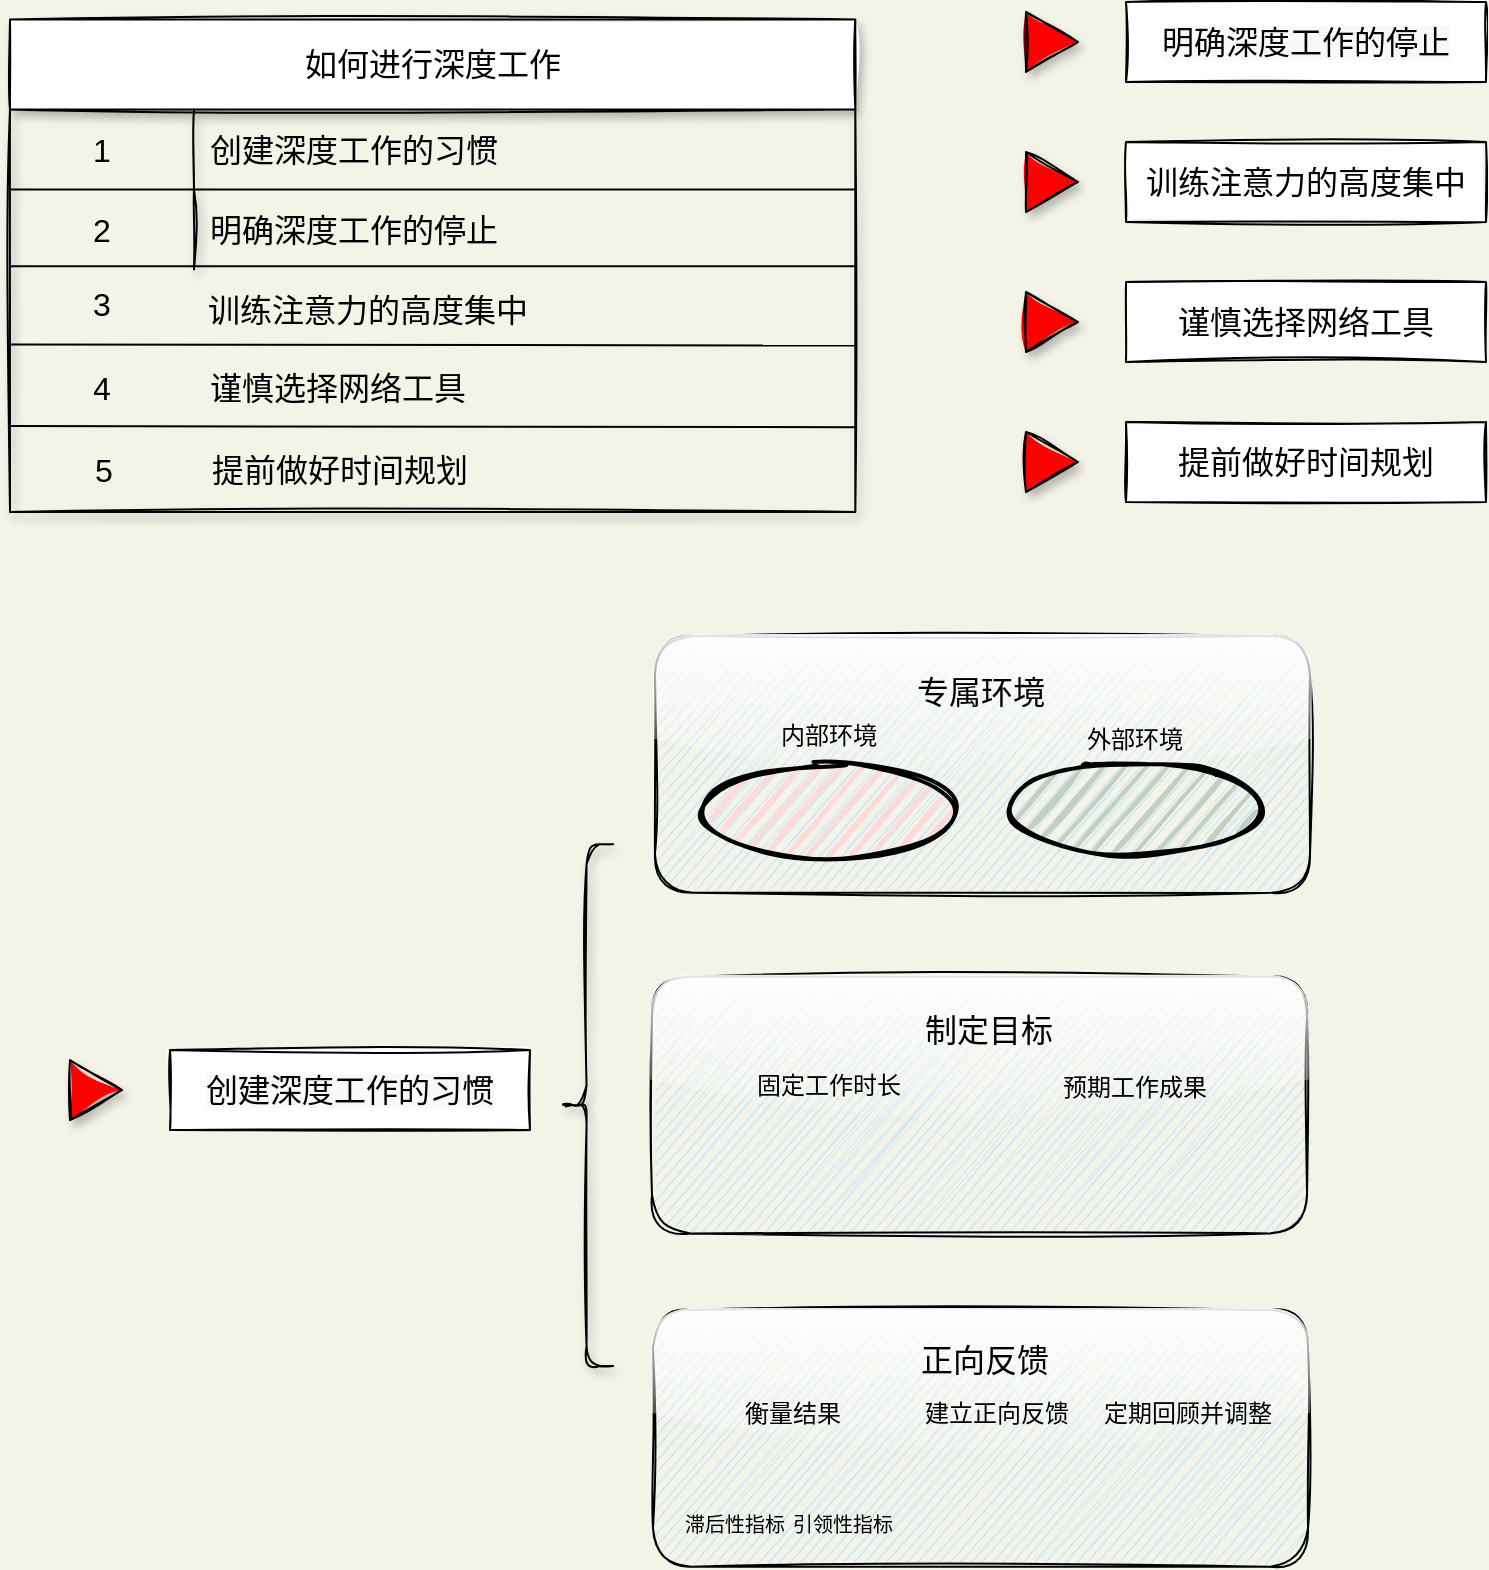 <mxfile version="14.2.6" type="github">
  <diagram id="ac4Dt_KBg5GD50gWV8oC" name="第 1 页">
    <mxGraphModel dx="1188" dy="667" grid="1" gridSize="10" guides="1" tooltips="1" connect="1" arrows="1" fold="1" page="1" pageScale="1" pageWidth="1169" pageHeight="827" background="#F4F3E8" math="0" shadow="0">
      <root>
        <mxCell id="0" />
        <mxCell id="1" parent="0" />
        <mxCell id="qWEY_5Er5nwBZzaI58Md-27" value="" style="group;" vertex="1" connectable="0" parent="1">
          <mxGeometry x="100" y="30" width="430" height="241" as="geometry" />
        </mxCell>
        <mxCell id="qWEY_5Er5nwBZzaI58Md-10" value="&lt;span style=&quot;font-weight: 400; font-size: 16px;&quot;&gt;如何进行深度工作&lt;/span&gt;" style="shape=table;html=1;whiteSpace=wrap;startSize=45;container=1;collapsible=0;childLayout=tableLayout;fixedRows=1;rowLines=0;fontStyle=1;align=center;shadow=1;sketch=1;fontSize=16;swimlaneFillColor=none;fillColor=#FFFFFF;" vertex="1" parent="qWEY_5Er5nwBZzaI58Md-27">
          <mxGeometry y="-5.239" width="422.661" height="246.239" as="geometry" />
        </mxCell>
        <mxCell id="qWEY_5Er5nwBZzaI58Md-11" value="" style="shape=partialRectangle;html=1;whiteSpace=wrap;collapsible=0;dropTarget=0;pointerEvents=0;fillColor=none;top=0;left=0;bottom=1;right=0;points=[[0,0.5],[1,0.5]];portConstraint=eastwest;fontSize=16;" vertex="1" parent="qWEY_5Er5nwBZzaI58Md-10">
          <mxGeometry y="45" width="422.661" height="40" as="geometry" />
        </mxCell>
        <mxCell id="qWEY_5Er5nwBZzaI58Md-12" value="1" style="shape=partialRectangle;html=1;whiteSpace=wrap;connectable=0;fillColor=none;top=0;left=0;bottom=0;right=0;overflow=hidden;fontSize=16;" vertex="1" parent="qWEY_5Er5nwBZzaI58Md-11">
          <mxGeometry width="92" height="40" as="geometry" />
        </mxCell>
        <mxCell id="qWEY_5Er5nwBZzaI58Md-13" value="创建深度工作的习惯" style="shape=partialRectangle;html=1;whiteSpace=wrap;connectable=0;fillColor=none;top=0;left=0;bottom=0;right=0;align=left;spacingLeft=6;overflow=hidden;fontSize=16;" vertex="1" parent="qWEY_5Er5nwBZzaI58Md-11">
          <mxGeometry x="92" width="331" height="40" as="geometry" />
        </mxCell>
        <mxCell id="qWEY_5Er5nwBZzaI58Md-14" value="" style="shape=partialRectangle;html=1;whiteSpace=wrap;collapsible=0;dropTarget=0;pointerEvents=0;fillColor=none;top=0;left=0;bottom=0;right=0;points=[[0,0.5],[1,0.5]];portConstraint=eastwest;fontSize=16;" vertex="1" parent="qWEY_5Er5nwBZzaI58Md-10">
          <mxGeometry y="85" width="422.661" height="40" as="geometry" />
        </mxCell>
        <mxCell id="qWEY_5Er5nwBZzaI58Md-15" value="2" style="shape=partialRectangle;html=1;whiteSpace=wrap;connectable=0;fillColor=none;top=0;left=0;bottom=0;right=0;overflow=hidden;fontSize=16;" vertex="1" parent="qWEY_5Er5nwBZzaI58Md-14">
          <mxGeometry width="92" height="40" as="geometry" />
        </mxCell>
        <mxCell id="qWEY_5Er5nwBZzaI58Md-16" value="明确深度工作的停止" style="shape=partialRectangle;html=1;whiteSpace=wrap;connectable=0;fillColor=none;top=0;left=0;bottom=0;right=0;align=left;spacingLeft=6;overflow=hidden;fontSize=16;" vertex="1" parent="qWEY_5Er5nwBZzaI58Md-14">
          <mxGeometry x="92" width="331" height="40" as="geometry" />
        </mxCell>
        <mxCell id="qWEY_5Er5nwBZzaI58Md-20" value="" style="endArrow=none;html=1;fontSize=16;" edge="1" parent="qWEY_5Er5nwBZzaI58Md-27">
          <mxGeometry width="50" height="50" relative="1" as="geometry">
            <mxPoint y="118.09" as="sourcePoint" />
            <mxPoint x="423" y="118.09" as="targetPoint" />
          </mxGeometry>
        </mxCell>
        <mxCell id="qWEY_5Er5nwBZzaI58Md-21" value="" style="endArrow=none;html=1;entryX=1.006;entryY=1.067;entryDx=0;entryDy=0;entryPerimeter=0;fontSize=16;" edge="1" parent="qWEY_5Er5nwBZzaI58Md-27">
          <mxGeometry width="50" height="50" relative="1" as="geometry">
            <mxPoint y="157.211" as="sourcePoint" />
            <mxPoint x="423" y="157.76" as="targetPoint" />
          </mxGeometry>
        </mxCell>
        <mxCell id="qWEY_5Er5nwBZzaI58Md-23" value="谨慎选择网络工具" style="shape=partialRectangle;html=1;whiteSpace=wrap;connectable=0;fillColor=none;top=0;left=0;bottom=0;right=0;align=left;spacingLeft=6;overflow=hidden;fontSize=16;" vertex="1" parent="qWEY_5Er5nwBZzaI58Md-27">
          <mxGeometry x="92.218" y="160.306" width="328.21" height="38.053" as="geometry" />
        </mxCell>
        <mxCell id="qWEY_5Er5nwBZzaI58Md-24" value="" style="endArrow=none;html=1;entryX=1.006;entryY=1.067;entryDx=0;entryDy=0;entryPerimeter=0;fontSize=16;" edge="1" parent="qWEY_5Er5nwBZzaI58Md-27">
          <mxGeometry width="50" height="50" relative="1" as="geometry">
            <mxPoint y="198.056" as="sourcePoint" />
            <mxPoint x="423" y="198.605" as="targetPoint" />
          </mxGeometry>
        </mxCell>
        <mxCell id="qWEY_5Er5nwBZzaI58Md-26" value="提前做好时间规划" style="shape=partialRectangle;html=1;whiteSpace=wrap;connectable=0;fillColor=none;top=0;left=0;bottom=0;right=0;align=left;spacingLeft=6;overflow=hidden;fontSize=16;" vertex="1" parent="qWEY_5Er5nwBZzaI58Md-27">
          <mxGeometry x="92.798" y="201.337" width="328.21" height="38.053" as="geometry" />
        </mxCell>
        <mxCell id="qWEY_5Er5nwBZzaI58Md-33" value="训练注意力的高度集中" style="shape=partialRectangle;html=1;whiteSpace=wrap;connectable=0;fillColor=none;top=0;left=0;bottom=0;right=0;align=left;spacingLeft=6;overflow=hidden;fontSize=16;" vertex="1" parent="qWEY_5Er5nwBZzaI58Md-27">
          <mxGeometry x="91.025" y="119.39" width="328.588" height="41.913" as="geometry" />
        </mxCell>
        <mxCell id="qWEY_5Er5nwBZzaI58Md-28" value="3" style="shape=partialRectangle;html=1;whiteSpace=wrap;connectable=0;fillColor=none;top=0;left=0;bottom=0;right=0;overflow=hidden;fontSize=16;" vertex="1" parent="qWEY_5Er5nwBZzaI58Md-27">
          <mxGeometry x="-0.996" y="117.963" width="94.449" height="38.053" as="geometry" />
        </mxCell>
        <mxCell id="qWEY_5Er5nwBZzaI58Md-22" value="4" style="shape=partialRectangle;html=1;whiteSpace=wrap;connectable=0;fillColor=none;top=0;left=0;bottom=0;right=0;overflow=hidden;fontSize=16;" vertex="1" parent="qWEY_5Er5nwBZzaI58Md-27">
          <mxGeometry x="-0.997" y="160.311" width="94.449" height="38.053" as="geometry" />
        </mxCell>
        <mxCell id="qWEY_5Er5nwBZzaI58Md-25" value="5" style="shape=partialRectangle;html=1;whiteSpace=wrap;connectable=0;fillColor=none;top=0;left=0;bottom=0;right=0;overflow=hidden;fontSize=16;" vertex="1" parent="qWEY_5Er5nwBZzaI58Md-27">
          <mxGeometry x="0.003" y="201.367" width="94.449" height="38.053" as="geometry" />
        </mxCell>
        <mxCell id="qWEY_5Er5nwBZzaI58Md-41" value="" style="group" vertex="1" connectable="0" parent="1">
          <mxGeometry x="130" y="540" width="230" height="40" as="geometry" />
        </mxCell>
        <mxCell id="qWEY_5Er5nwBZzaI58Md-1" value="&lt;meta charset=&quot;utf-8&quot;&gt;&lt;span style=&quot;color: rgb(0, 0, 0); font-family: helvetica; font-size: 16px; font-style: normal; font-weight: 400; letter-spacing: normal; text-align: left; text-indent: 0px; text-transform: none; word-spacing: 0px; background-color: rgb(248, 249, 250); display: inline; float: none;&quot;&gt;创建深度工作的习惯&lt;/span&gt;" style="whiteSpace=wrap;html=1;sketch=1;" vertex="1" parent="qWEY_5Er5nwBZzaI58Md-41">
          <mxGeometry x="50" width="180" height="40" as="geometry" />
        </mxCell>
        <mxCell id="qWEY_5Er5nwBZzaI58Md-5" value="" style="triangle;html=1;whiteSpace=wrap;sketch=1;shadow=1;fillStyle=solid;fillColor=#FF0000;" vertex="1" parent="qWEY_5Er5nwBZzaI58Md-41">
          <mxGeometry y="5" width="26" height="30" as="geometry" />
        </mxCell>
        <mxCell id="qWEY_5Er5nwBZzaI58Md-42" value="" style="group" vertex="1" connectable="0" parent="1">
          <mxGeometry x="608" y="16" width="230" height="40" as="geometry" />
        </mxCell>
        <mxCell id="qWEY_5Er5nwBZzaI58Md-43" value="&lt;span style=&quot;color: rgb(0 , 0 , 0) ; font-family: &amp;#34;helvetica&amp;#34; ; font-size: 16px ; font-style: normal ; font-weight: 400 ; letter-spacing: normal ; text-align: left ; text-indent: 0px ; text-transform: none ; word-spacing: 0px ; background-color: rgb(248 , 249 , 250) ; display: inline ; float: none&quot;&gt;明确深度工作的停止&lt;/span&gt;" style="whiteSpace=wrap;html=1;sketch=1;" vertex="1" parent="qWEY_5Er5nwBZzaI58Md-42">
          <mxGeometry x="50" width="180" height="40" as="geometry" />
        </mxCell>
        <mxCell id="qWEY_5Er5nwBZzaI58Md-44" value="" style="triangle;html=1;whiteSpace=wrap;sketch=1;shadow=1;fillStyle=solid;fillColor=#FF0000;" vertex="1" parent="qWEY_5Er5nwBZzaI58Md-42">
          <mxGeometry y="5" width="26" height="30" as="geometry" />
        </mxCell>
        <mxCell id="qWEY_5Er5nwBZzaI58Md-45" value="" style="group" vertex="1" connectable="0" parent="1">
          <mxGeometry x="608" y="86" width="230" height="40" as="geometry" />
        </mxCell>
        <mxCell id="qWEY_5Er5nwBZzaI58Md-46" value="&lt;span style=&quot;font-size: 16px ; text-align: left&quot;&gt;训练注意力的高度集中&lt;/span&gt;" style="whiteSpace=wrap;html=1;sketch=1;" vertex="1" parent="qWEY_5Er5nwBZzaI58Md-45">
          <mxGeometry x="50" width="180" height="40" as="geometry" />
        </mxCell>
        <mxCell id="qWEY_5Er5nwBZzaI58Md-47" value="" style="triangle;html=1;whiteSpace=wrap;sketch=1;shadow=1;fillStyle=solid;fillColor=#FF0000;" vertex="1" parent="qWEY_5Er5nwBZzaI58Md-45">
          <mxGeometry y="5" width="26" height="30" as="geometry" />
        </mxCell>
        <mxCell id="qWEY_5Er5nwBZzaI58Md-48" value="" style="group" vertex="1" connectable="0" parent="1">
          <mxGeometry x="608" y="156" width="230" height="40" as="geometry" />
        </mxCell>
        <mxCell id="qWEY_5Er5nwBZzaI58Md-49" value="&lt;span style=&quot;font-size: 16px ; text-align: left&quot;&gt;谨慎选择网络工具&lt;/span&gt;" style="whiteSpace=wrap;html=1;sketch=1;" vertex="1" parent="qWEY_5Er5nwBZzaI58Md-48">
          <mxGeometry x="50" width="180" height="40" as="geometry" />
        </mxCell>
        <mxCell id="qWEY_5Er5nwBZzaI58Md-50" value="" style="triangle;html=1;whiteSpace=wrap;sketch=1;shadow=1;fillStyle=solid;fillColor=#FF0000;" vertex="1" parent="qWEY_5Er5nwBZzaI58Md-48">
          <mxGeometry y="5" width="26" height="30" as="geometry" />
        </mxCell>
        <mxCell id="qWEY_5Er5nwBZzaI58Md-51" value="" style="group" vertex="1" connectable="0" parent="1">
          <mxGeometry x="608" y="226" width="230" height="40" as="geometry" />
        </mxCell>
        <mxCell id="qWEY_5Er5nwBZzaI58Md-52" value="&lt;span style=&quot;font-size: 16px ; text-align: left&quot;&gt;提前做好时间规划&lt;/span&gt;" style="whiteSpace=wrap;html=1;sketch=1;" vertex="1" parent="qWEY_5Er5nwBZzaI58Md-51">
          <mxGeometry x="50" width="180" height="40" as="geometry" />
        </mxCell>
        <mxCell id="qWEY_5Er5nwBZzaI58Md-53" value="" style="triangle;html=1;whiteSpace=wrap;sketch=1;shadow=1;fillStyle=solid;fillColor=#FF0000;" vertex="1" parent="qWEY_5Er5nwBZzaI58Md-51">
          <mxGeometry y="5" width="26" height="30" as="geometry" />
        </mxCell>
        <mxCell id="qWEY_5Er5nwBZzaI58Md-61" value="" style="group" vertex="1" connectable="0" parent="1">
          <mxGeometry x="380" y="420" width="390" height="280" as="geometry" />
        </mxCell>
        <mxCell id="qWEY_5Er5nwBZzaI58Md-54" value="" style="shape=curlyBracket;whiteSpace=wrap;html=1;rounded=1;shadow=1;sketch=1;fillColor=#FF0000;fontSize=16;direction=east;" vertex="1" parent="qWEY_5Er5nwBZzaI58Md-61">
          <mxGeometry x="-5" y="17.08" width="26.55" height="260.92" as="geometry" />
        </mxCell>
        <mxCell id="qWEY_5Er5nwBZzaI58Md-56" value="" style="whiteSpace=wrap;html=1;shadow=0;sketch=1;fontSize=16;rounded=1;glass=1;fillStyle=hachure;fillColor=#C2E4FF;" vertex="1" parent="qWEY_5Er5nwBZzaI58Md-61">
          <mxGeometry x="42.48" y="-87" width="327.52" height="128.35" as="geometry" />
        </mxCell>
        <mxCell id="qWEY_5Er5nwBZzaI58Md-72" value="" style="group" vertex="1" connectable="0" parent="qWEY_5Er5nwBZzaI58Md-61">
          <mxGeometry x="218" y="-23.34" width="129" height="45" as="geometry" />
        </mxCell>
        <mxCell id="qWEY_5Er5nwBZzaI58Md-73" value="" style="group" vertex="1" connectable="0" parent="qWEY_5Er5nwBZzaI58Md-72">
          <mxGeometry width="129" height="45" as="geometry" />
        </mxCell>
        <mxCell id="qWEY_5Er5nwBZzaI58Md-74" value="" style="ellipse;whiteSpace=wrap;html=1;strokeWidth=2;fillWeight=2;hachureGap=8;fillStyle=dots;sketch=1;rounded=1;shadow=0;glass=1;fontSize=16;fillColor=#C4D0BF;" vertex="1" parent="qWEY_5Er5nwBZzaI58Md-73">
          <mxGeometry width="129" height="45" as="geometry" />
        </mxCell>
        <mxCell id="qWEY_5Er5nwBZzaI58Md-80" value="" style="shape=image;html=1;verticalAlign=top;verticalLabelPosition=bottom;labelBackgroundColor=#ffffff;imageAspect=0;aspect=fixed;image=https://cdn0.iconfinder.com/data/icons/job-seeker/256/front_office_job_seeker_employee_unemployee_work-128.png;rounded=1;shadow=0;glass=1;sketch=1;fillColor=#C4D0BF;fontSize=16;" vertex="1" parent="qWEY_5Er5nwBZzaI58Md-73">
          <mxGeometry x="30" y="8.5" width="28" height="28" as="geometry" />
        </mxCell>
        <mxCell id="qWEY_5Er5nwBZzaI58Md-81" value="" style="shape=image;html=1;verticalAlign=top;verticalLabelPosition=bottom;labelBackgroundColor=#ffffff;imageAspect=0;aspect=fixed;image=https://cdn4.iconfinder.com/data/icons/business-and-finance-colorful-free-hand-drawn-set/100/money_dollars-128.png;rounded=1;shadow=0;glass=1;sketch=1;fillColor=#C4D0BF;fontSize=16;" vertex="1" parent="qWEY_5Er5nwBZzaI58Md-73">
          <mxGeometry x="71" y="8.5" width="28" height="28" as="geometry" />
        </mxCell>
        <mxCell id="qWEY_5Er5nwBZzaI58Md-78" value="&lt;font style=&quot;font-size: 12px&quot;&gt;外部环境&lt;/font&gt;" style="text;html=1;strokeColor=none;fillColor=none;align=center;verticalAlign=middle;whiteSpace=wrap;rounded=0;shadow=0;glass=1;sketch=1;fontSize=16;" vertex="1" parent="qWEY_5Er5nwBZzaI58Md-61">
          <mxGeometry x="243" y="-47.34" width="79" height="20" as="geometry" />
        </mxCell>
        <mxCell id="qWEY_5Er5nwBZzaI58Md-70" value="" style="group" vertex="1" connectable="0" parent="qWEY_5Er5nwBZzaI58Md-61">
          <mxGeometry x="65" y="-48.92" width="129" height="72" as="geometry" />
        </mxCell>
        <mxCell id="qWEY_5Er5nwBZzaI58Md-67" value="" style="group" vertex="1" connectable="0" parent="qWEY_5Er5nwBZzaI58Md-70">
          <mxGeometry y="27" width="129" height="45" as="geometry" />
        </mxCell>
        <mxCell id="qWEY_5Er5nwBZzaI58Md-66" value="" style="group" vertex="1" connectable="0" parent="qWEY_5Er5nwBZzaI58Md-67">
          <mxGeometry width="129" height="45" as="geometry" />
        </mxCell>
        <mxCell id="qWEY_5Er5nwBZzaI58Md-59" value="" style="ellipse;whiteSpace=wrap;html=1;strokeWidth=2;fillWeight=2;hachureGap=8;fillStyle=dots;sketch=1;rounded=1;shadow=0;glass=1;fontSize=16;fillColor=#FFDAD9;" vertex="1" parent="qWEY_5Er5nwBZzaI58Md-66">
          <mxGeometry width="129" height="45" as="geometry" />
        </mxCell>
        <mxCell id="qWEY_5Er5nwBZzaI58Md-62" value="" style="shape=image;html=1;verticalAlign=top;verticalLabelPosition=bottom;labelBackgroundColor=#ffffff;imageAspect=0;aspect=fixed;image=https://cdn2.iconfinder.com/data/icons/artificial-intelligence-6/64/ArtificialIntelligence1-128.png;rounded=1;shadow=0;glass=1;sketch=1;fillColor=#C4D0BF;fontSize=16;" vertex="1" parent="qWEY_5Er5nwBZzaI58Md-67">
          <mxGeometry x="13" y="8.69" width="27.63" height="27.63" as="geometry" />
        </mxCell>
        <mxCell id="qWEY_5Er5nwBZzaI58Md-63" value="" style="shape=image;html=1;verticalAlign=top;verticalLabelPosition=bottom;labelBackgroundColor=#ffffff;imageAspect=0;image=https://cdn3.iconfinder.com/data/icons/travelling-icon-set-ii-part/800/slippers-128.png;rounded=1;shadow=0;glass=1;sketch=1;fillColor=#C4D0BF;fontSize=16;aspect=fixed;" vertex="1" parent="qWEY_5Er5nwBZzaI58Md-67">
          <mxGeometry x="47.68" y="8.69" width="27.63" height="27.63" as="geometry" />
        </mxCell>
        <mxCell id="qWEY_5Er5nwBZzaI58Md-65" value="" style="shape=image;html=1;verticalAlign=top;verticalLabelPosition=bottom;labelBackgroundColor=#ffffff;imageAspect=0;aspect=fixed;image=https://cdn0.iconfinder.com/data/icons/infectious-pandemics-2/480/07-healthy-128.png;rounded=1;shadow=0;glass=1;sketch=1;fillColor=#C4D0BF;fontSize=16;" vertex="1" parent="qWEY_5Er5nwBZzaI58Md-67">
          <mxGeometry x="84" y="8.69" width="27.63" height="27.63" as="geometry" />
        </mxCell>
        <mxCell id="qWEY_5Er5nwBZzaI58Md-69" value="&lt;font style=&quot;font-size: 12px&quot;&gt;内部环境&lt;/font&gt;" style="text;html=1;strokeColor=none;fillColor=none;align=center;verticalAlign=middle;whiteSpace=wrap;rounded=0;shadow=0;glass=1;sketch=1;fontSize=16;" vertex="1" parent="qWEY_5Er5nwBZzaI58Md-70">
          <mxGeometry x="25" width="79" height="20" as="geometry" />
        </mxCell>
        <mxCell id="qWEY_5Er5nwBZzaI58Md-92" value="" style="whiteSpace=wrap;html=1;shadow=0;sketch=1;fontSize=16;rounded=1;glass=1;fillStyle=hachure;fillColor=#C2E4FF;" vertex="1" parent="qWEY_5Er5nwBZzaI58Md-61">
          <mxGeometry x="41" y="83.37" width="327.52" height="128.35" as="geometry" />
        </mxCell>
        <mxCell id="qWEY_5Er5nwBZzaI58Md-93" value="" style="shape=image;html=1;verticalAlign=top;verticalLabelPosition=bottom;labelBackgroundColor=#ffffff;imageAspect=0;aspect=fixed;image=https://cdn0.iconfinder.com/data/icons/business-collection-2027/60/time-passing-128.png;rounded=0;shadow=0;glass=0;sketch=1;fillColor=none;gradientColor=none;fontSize=16;fontColor=#000000;" vertex="1" parent="qWEY_5Er5nwBZzaI58Md-61">
          <mxGeometry x="109.5" y="154" width="40" height="40" as="geometry" />
        </mxCell>
        <mxCell id="qWEY_5Er5nwBZzaI58Md-94" value="&lt;font style=&quot;font-size: 16px&quot;&gt;制定目标&lt;br&gt;&lt;/font&gt;" style="text;html=1;strokeColor=none;fillColor=none;align=center;verticalAlign=middle;whiteSpace=wrap;rounded=0;shadow=0;glass=1;sketch=1;fontSize=16;" vertex="1" parent="qWEY_5Er5nwBZzaI58Md-61">
          <mxGeometry x="170" y="100" width="79" height="20" as="geometry" />
        </mxCell>
        <mxCell id="qWEY_5Er5nwBZzaI58Md-95" value="&lt;font style=&quot;font-size: 12px&quot;&gt;固定工作时长&lt;/font&gt;" style="text;html=1;strokeColor=none;fillColor=none;align=center;verticalAlign=middle;whiteSpace=wrap;rounded=0;shadow=0;glass=1;sketch=1;fontSize=16;" vertex="1" parent="qWEY_5Er5nwBZzaI58Md-61">
          <mxGeometry x="90" y="126.0" width="79" height="20" as="geometry" />
        </mxCell>
        <mxCell id="qWEY_5Er5nwBZzaI58Md-97" value="&lt;font style=&quot;font-size: 12px&quot;&gt;预期工作成果&lt;/font&gt;" style="text;html=1;strokeColor=none;fillColor=none;align=center;verticalAlign=middle;whiteSpace=wrap;rounded=0;shadow=0;glass=1;sketch=1;fontSize=16;" vertex="1" parent="qWEY_5Er5nwBZzaI58Md-61">
          <mxGeometry x="243" y="127" width="79" height="20" as="geometry" />
        </mxCell>
        <mxCell id="qWEY_5Er5nwBZzaI58Md-105" value="" style="shape=image;html=1;verticalAlign=top;verticalLabelPosition=bottom;labelBackgroundColor=#ffffff;imageAspect=0;aspect=fixed;image=https://cdn0.iconfinder.com/data/icons/web-development-79/32/development_computer_website_check_result-128.png;rounded=0;shadow=0;glass=0;sketch=1;fillColor=none;gradientColor=none;fontSize=16;fontColor=#000000;" vertex="1" parent="qWEY_5Er5nwBZzaI58Md-61">
          <mxGeometry x="262.5" y="153" width="40" height="40" as="geometry" />
        </mxCell>
        <mxCell id="qWEY_5Er5nwBZzaI58Md-90" value="&lt;font style=&quot;font-size: 16px&quot;&gt;专属环境&lt;/font&gt;" style="text;html=1;strokeColor=none;fillColor=none;align=center;verticalAlign=middle;whiteSpace=wrap;rounded=0;shadow=0;glass=1;sketch=1;fontSize=16;" vertex="1" parent="1">
          <mxGeometry x="545.74" y="351" width="79" height="20" as="geometry" />
        </mxCell>
        <mxCell id="qWEY_5Er5nwBZzaI58Md-100" value="" style="whiteSpace=wrap;html=1;shadow=0;sketch=1;fontSize=16;rounded=1;glass=1;fillStyle=hachure;fillColor=#C2E4FF;" vertex="1" parent="1">
          <mxGeometry x="421.48" y="670" width="327.52" height="128.35" as="geometry" />
        </mxCell>
        <mxCell id="qWEY_5Er5nwBZzaI58Md-101" value="&lt;font style=&quot;font-size: 16px&quot;&gt;正向反馈&lt;br&gt;&lt;/font&gt;" style="text;html=1;strokeColor=none;fillColor=none;align=center;verticalAlign=middle;whiteSpace=wrap;rounded=0;shadow=0;glass=1;sketch=1;fontSize=16;" vertex="1" parent="1">
          <mxGeometry x="547.74" y="685" width="79" height="20" as="geometry" />
        </mxCell>
        <mxCell id="qWEY_5Er5nwBZzaI58Md-103" value="" style="shape=image;html=1;verticalAlign=top;verticalLabelPosition=bottom;labelBackgroundColor=#ffffff;imageAspect=0;aspect=fixed;image=https://cdn4.iconfinder.com/data/icons/miu/24/circle-sync-backup-2-glyph-128.png;rounded=0;shadow=0;glass=0;sketch=1;fillColor=none;gradientColor=none;fontSize=16;fontColor=#33333333;dashed=1;dashPattern=1 1;" vertex="1" parent="1">
          <mxGeometry x="567.24" y="733" width="50" height="50" as="geometry" />
        </mxCell>
        <mxCell id="qWEY_5Er5nwBZzaI58Md-104" value="" style="shape=image;html=1;verticalAlign=top;verticalLabelPosition=bottom;labelBackgroundColor=#ffffff;imageAspect=0;aspect=fixed;image=https://cdn0.iconfinder.com/data/icons/pinpoint-interface/48/repair-calendar-128.png;rounded=0;shadow=0;glass=0;sketch=1;fillColor=none;gradientColor=none;fontSize=16;fontColor=#000000;" vertex="1" parent="1">
          <mxGeometry x="664" y="735" width="50" height="50" as="geometry" />
        </mxCell>
        <mxCell id="qWEY_5Er5nwBZzaI58Md-108" value="" style="shape=image;html=1;verticalAlign=top;verticalLabelPosition=bottom;labelBackgroundColor=#ffffff;imageAspect=0;aspect=fixed;image=https://cdn0.iconfinder.com/data/icons/infographic-bar-vol-9/512/1-128.png;rounded=0;shadow=0;glass=0;dashed=1;dashPattern=1 1;sketch=1;fillColor=none;gradientColor=none;fontSize=16;fontColor=#000000;" vertex="1" parent="1">
          <mxGeometry x="442" y="732" width="40" height="40" as="geometry" />
        </mxCell>
        <mxCell id="qWEY_5Er5nwBZzaI58Md-109" value="&lt;span style=&quot;font-size: 12px&quot;&gt;衡量结果&lt;/span&gt;" style="text;html=1;strokeColor=none;fillColor=none;align=center;verticalAlign=middle;whiteSpace=wrap;rounded=0;shadow=0;glass=1;sketch=1;fontSize=16;" vertex="1" parent="1">
          <mxGeometry x="451.5" y="710" width="79" height="20" as="geometry" />
        </mxCell>
        <mxCell id="qWEY_5Er5nwBZzaI58Md-110" value="" style="shape=image;html=1;verticalAlign=top;verticalLabelPosition=bottom;labelBackgroundColor=#ffffff;imageAspect=0;aspect=fixed;image=https://cdn4.iconfinder.com/data/icons/online-marketing-hand-drawn-vol-1/52/bar__barchart__business__graph__report__analytics__diagram-128.png;rounded=0;shadow=0;glass=0;dashed=1;dashPattern=1 1;sketch=1;fillColor=none;gradientColor=none;fontSize=16;fontColor=#000000;" vertex="1" parent="1">
          <mxGeometry x="501.5" y="735" width="30" height="30" as="geometry" />
        </mxCell>
        <mxCell id="qWEY_5Er5nwBZzaI58Md-111" value="&lt;span style=&quot;font-size: 10px;&quot;&gt;滞后性指标&lt;/span&gt;" style="text;html=1;strokeColor=none;fillColor=none;align=center;verticalAlign=middle;whiteSpace=wrap;rounded=0;shadow=0;glass=1;sketch=1;fontSize=10;" vertex="1" parent="1">
          <mxGeometry x="422.5" y="767" width="79" height="20" as="geometry" />
        </mxCell>
        <mxCell id="qWEY_5Er5nwBZzaI58Md-112" value="&lt;span style=&quot;font-size: 10px;&quot;&gt;引领性指标&lt;/span&gt;" style="text;html=1;strokeColor=none;fillColor=none;align=center;verticalAlign=middle;whiteSpace=wrap;rounded=0;shadow=0;glass=1;sketch=1;fontSize=10;" vertex="1" parent="1">
          <mxGeometry x="477" y="767" width="79" height="20" as="geometry" />
        </mxCell>
        <mxCell id="qWEY_5Er5nwBZzaI58Md-113" value="&lt;span style=&quot;font-size: 12px&quot;&gt;建立正向反馈&lt;/span&gt;" style="text;html=1;strokeColor=none;fillColor=none;align=center;verticalAlign=middle;whiteSpace=wrap;rounded=0;shadow=0;glass=1;sketch=1;fontSize=16;" vertex="1" parent="1">
          <mxGeometry x="553.74" y="710" width="79" height="20" as="geometry" />
        </mxCell>
        <mxCell id="qWEY_5Er5nwBZzaI58Md-114" value="&lt;span style=&quot;font-size: 12px&quot;&gt;定期回顾并调整&lt;br&gt;&lt;/span&gt;" style="text;html=1;strokeColor=none;fillColor=none;align=center;verticalAlign=middle;whiteSpace=wrap;rounded=0;shadow=0;glass=1;sketch=1;fontSize=16;" vertex="1" parent="1">
          <mxGeometry x="644" y="710" width="90" height="20" as="geometry" />
        </mxCell>
      </root>
    </mxGraphModel>
  </diagram>
</mxfile>

